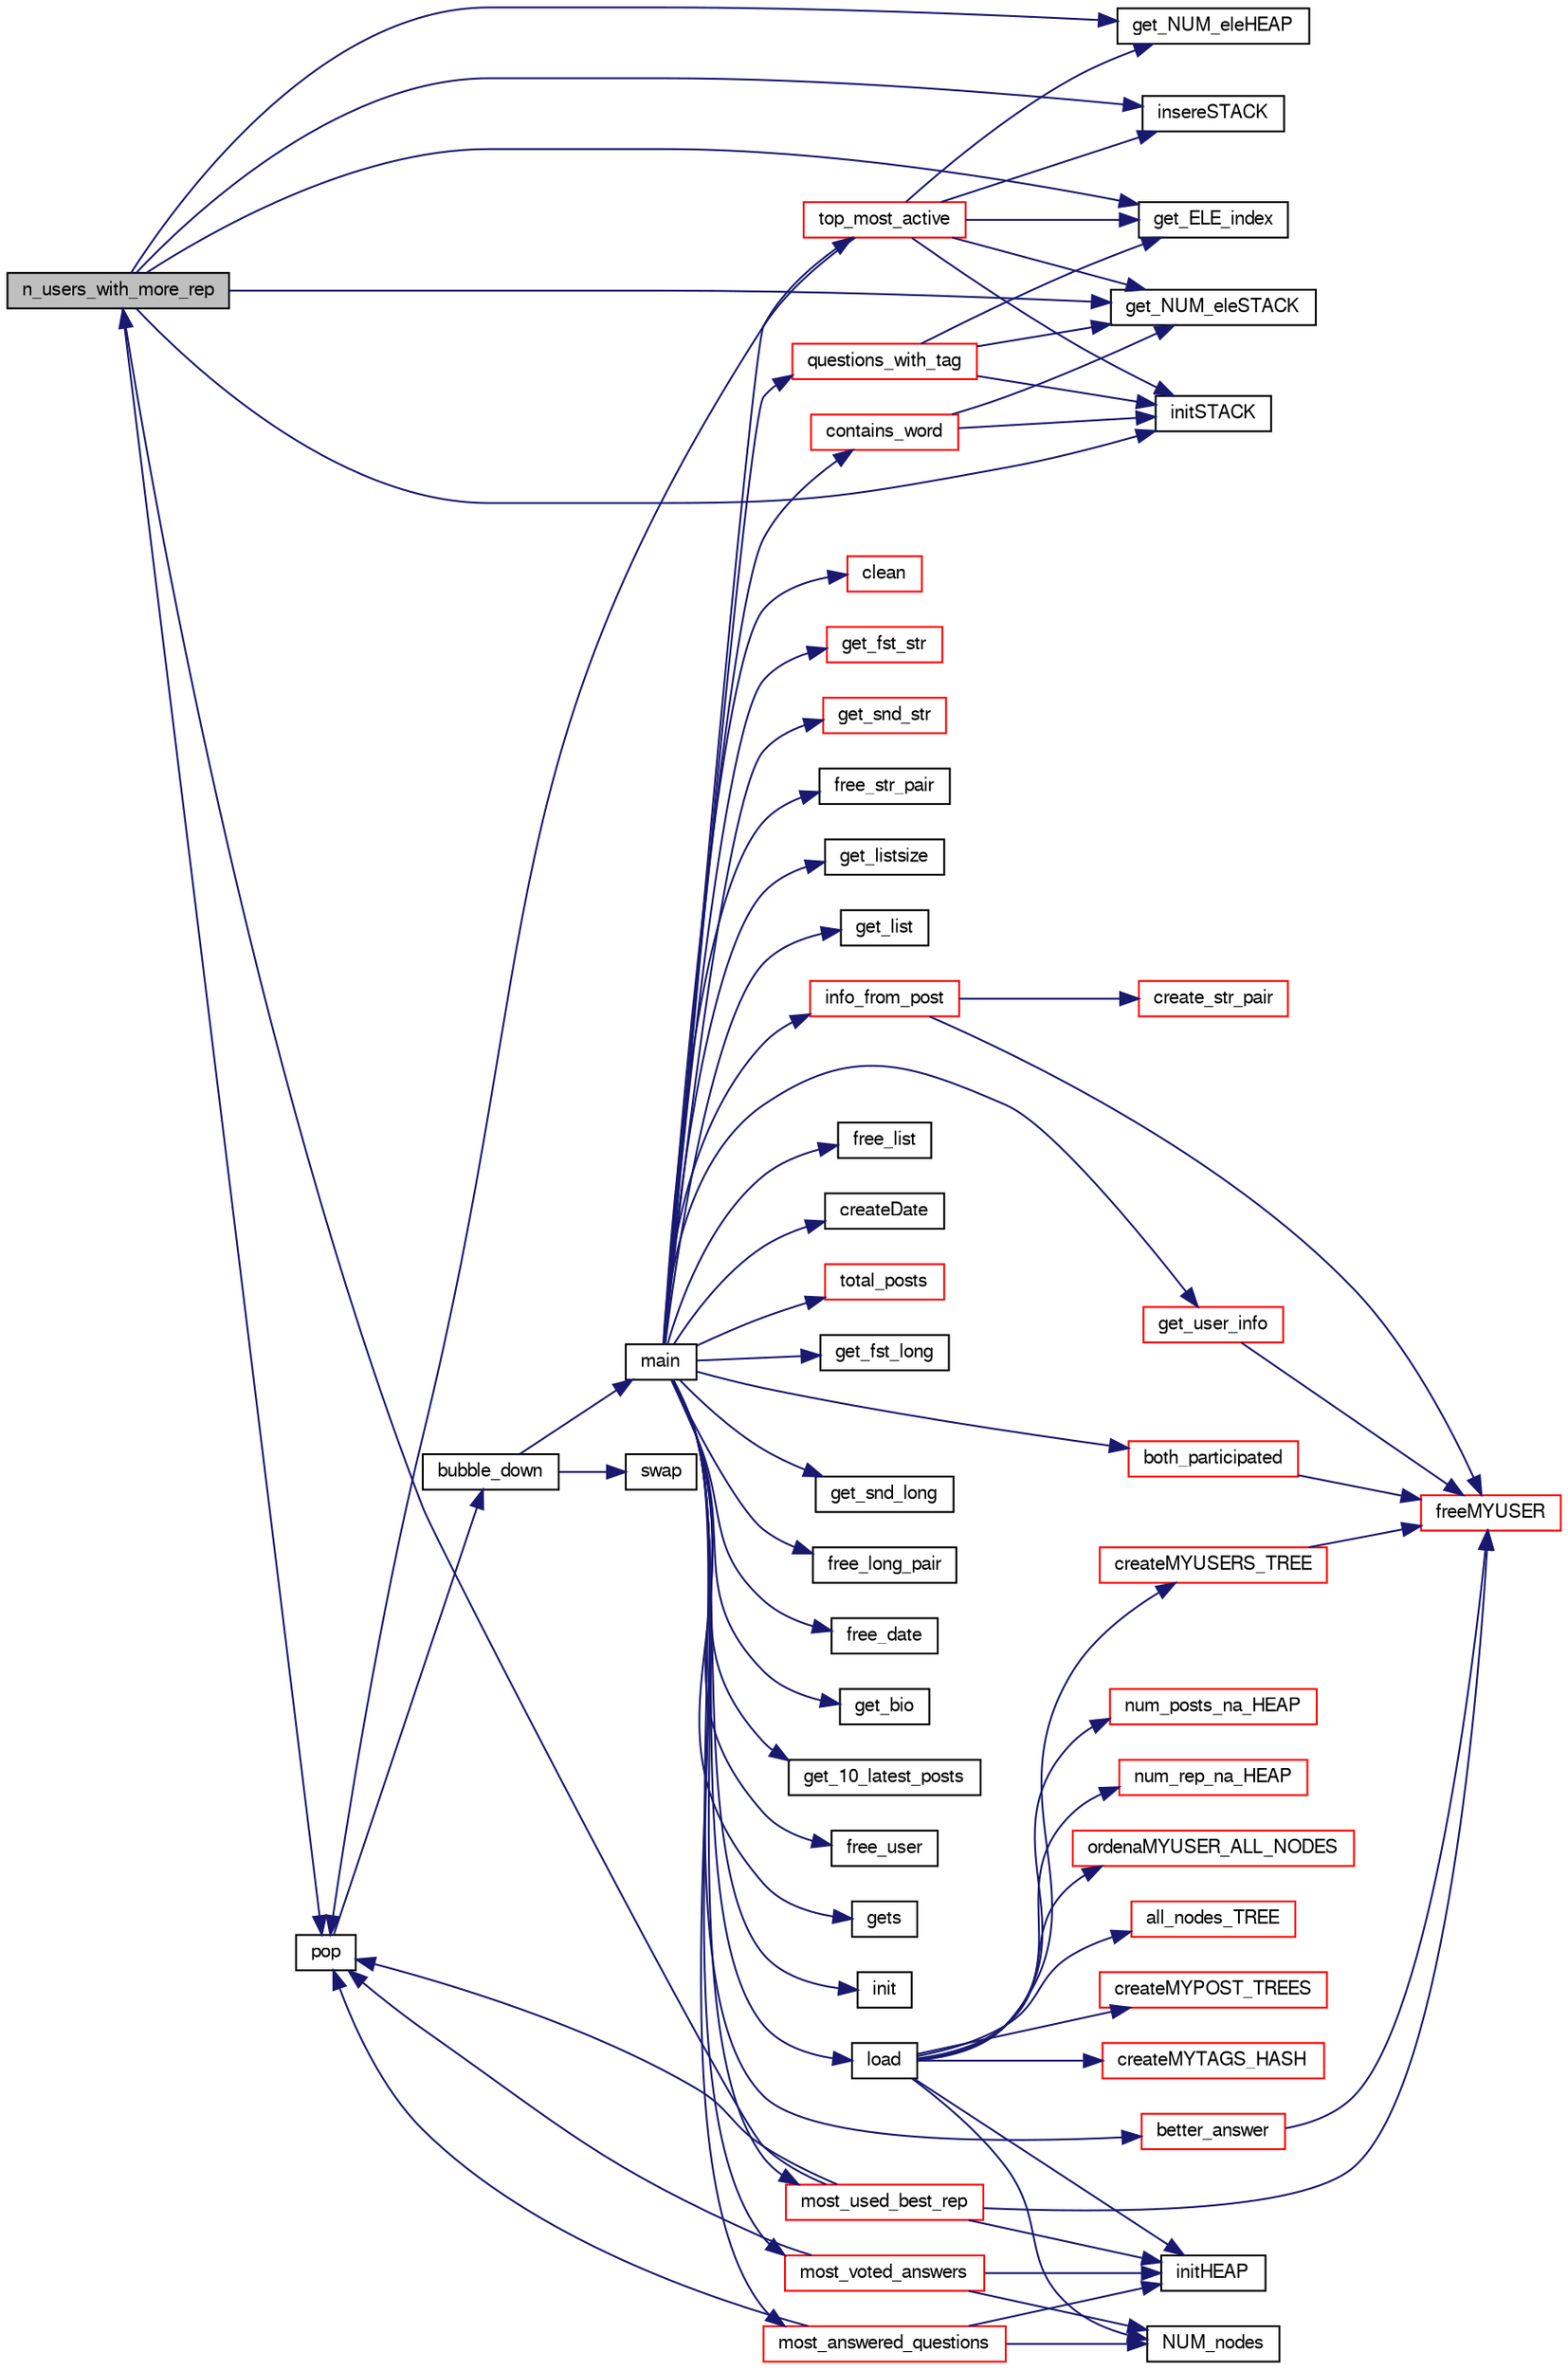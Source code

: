 digraph "n_users_with_more_rep"
{
  edge [fontname="FreeSans",fontsize="10",labelfontname="FreeSans",labelfontsize="10"];
  node [fontname="FreeSans",fontsize="10",shape=record];
  rankdir="LR";
  Node1 [label="n_users_with_more_rep",height=0.2,width=0.4,color="black", fillcolor="grey75", style="filled", fontcolor="black"];
  Node1 -> Node2 [color="midnightblue",fontsize="10",style="solid",fontname="FreeSans"];
  Node2 [label="get_ELE_index",height=0.2,width=0.4,color="black", fillcolor="white", style="filled",URL="$myheap_8c.html#a56c64ef125b8197fc4c1fe2b6f5d9246",tooltip="Função que devolve o elemento numa dada posição. "];
  Node1 -> Node3 [color="midnightblue",fontsize="10",style="solid",fontname="FreeSans"];
  Node3 [label="get_NUM_eleHEAP",height=0.2,width=0.4,color="black", fillcolor="white", style="filled",URL="$myheap_8c.html#a6c8800720431a0532ec419b602312e90",tooltip="Função que calcula o número de elementos na heap. "];
  Node1 -> Node4 [color="midnightblue",fontsize="10",style="solid",fontname="FreeSans"];
  Node4 [label="get_NUM_eleSTACK",height=0.2,width=0.4,color="black", fillcolor="white", style="filled",URL="$myheap_8c.html#a29d435d9fdcfcb3219b13f5a2c68b2d7",tooltip="Função que calcula o número de elementos na stack. "];
  Node1 -> Node5 [color="midnightblue",fontsize="10",style="solid",fontname="FreeSans"];
  Node5 [label="initSTACK",height=0.2,width=0.4,color="black", fillcolor="white", style="filled",URL="$myheap_8c.html#a6488363349a060635e8e1532e98a7b50",tooltip="Função que inicializa uma stack. "];
  Node1 -> Node6 [color="midnightblue",fontsize="10",style="solid",fontname="FreeSans"];
  Node6 [label="insereSTACK",height=0.2,width=0.4,color="black", fillcolor="white", style="filled",URL="$myheap_8c.html#ab981b6fd5642e51aa82b38fa4e046d7d",tooltip="Função insere um elemento na stack. "];
  Node1 -> Node7 [color="midnightblue",fontsize="10",style="solid",fontname="FreeSans"];
  Node7 [label="pop",height=0.2,width=0.4,color="black", fillcolor="white", style="filled",URL="$myheap_8c.html#a835a400b71780f44bd1e8e00afe03e25",tooltip="Função que retira um elemento na heap. "];
  Node7 -> Node8 [color="midnightblue",fontsize="10",style="solid",fontname="FreeSans"];
  Node8 [label="bubble_down",height=0.2,width=0.4,color="black", fillcolor="white", style="filled",URL="$myheap_8c.html#a8060dd960c3242b7250e5a7d730593d6",tooltip="Função que realiza as operações necessárias depois de se retirar um elemento. "];
  Node8 -> Node9 [color="midnightblue",fontsize="10",style="solid",fontname="FreeSans"];
  Node9 [label="main",height=0.2,width=0.4,color="black", fillcolor="white", style="filled",URL="$main_8c.html#ae66f6b31b5ad750f1fe042a706a4e3d4"];
  Node9 -> Node10 [color="midnightblue",fontsize="10",style="solid",fontname="FreeSans"];
  Node10 [label="gets",height=0.2,width=0.4,color="black", fillcolor="white", style="filled",URL="$main_8c.html#ad23cf6ce344e3cdbbe53eee7e9a83b5c"];
  Node9 -> Node11 [color="midnightblue",fontsize="10",style="solid",fontname="FreeSans"];
  Node11 [label="init",height=0.2,width=0.4,color="black", fillcolor="white", style="filled",URL="$interface_8c.html#aadd031ccf1ce5bbb27994ef338ca2750",tooltip="Função inicializa a estrutura da comunidade. "];
  Node9 -> Node12 [color="midnightblue",fontsize="10",style="solid",fontname="FreeSans"];
  Node12 [label="load",height=0.2,width=0.4,color="black", fillcolor="white", style="filled",URL="$interface_8c.html#a644c94e592239aa49a0cf315d69b1c64",tooltip="Função dá load aos ficheiros xml. "];
  Node12 -> Node13 [color="midnightblue",fontsize="10",style="solid",fontname="FreeSans"];
  Node13 [label="all_nodes_TREE",height=0.2,width=0.4,color="red", fillcolor="white", style="filled",URL="$mytree_8c.html#a17a8ea7e6d4797b33aa29a947d5bcd99",tooltip="Função que vai ser aplicada a todos os nodos. "];
  Node12 -> Node14 [color="midnightblue",fontsize="10",style="solid",fontname="FreeSans"];
  Node14 [label="createMYPOST_TREES",height=0.2,width=0.4,color="red", fillcolor="white", style="filled",URL="$loading_8c.html#a52422d368261141da27ba7efc94ef364",tooltip="Função que cria as àrvores balanceadas de posts segundo id e data de criação. "];
  Node12 -> Node15 [color="midnightblue",fontsize="10",style="solid",fontname="FreeSans"];
  Node15 [label="createMYTAGS_HASH",height=0.2,width=0.4,color="red", fillcolor="white", style="filled",URL="$mytags_8c.html#a011d090eff9ffacec73564383b5135f7",tooltip="Função que efetua o parsing do ficheiro das Tags e as coloca numa tabela de hash do glib..."];
  Node12 -> Node16 [color="midnightblue",fontsize="10",style="solid",fontname="FreeSans"];
  Node16 [label="createMYUSERS_TREE",height=0.2,width=0.4,color="red", fillcolor="white", style="filled",URL="$myuser_8c.html#a773f5af522e3e98df29de85f9d01efd0",tooltip="Função lê o ficheiro User.xml e cria uma arvore. "];
  Node16 -> Node17 [color="midnightblue",fontsize="10",style="solid",fontname="FreeSans"];
  Node17 [label="freeMYUSER",height=0.2,width=0.4,color="red", fillcolor="white", style="filled",URL="$myuser_8c.html#a5123e16973f221037824315bb060bc91",tooltip="Função que liberta a memória de um user. "];
  Node12 -> Node18 [color="midnightblue",fontsize="10",style="solid",fontname="FreeSans"];
  Node18 [label="initHEAP",height=0.2,width=0.4,color="black", fillcolor="white", style="filled",URL="$myheap_8c.html#a44845a1b3aac4d334bca3c2755ff05a8",tooltip="Função que inicializa um heap. "];
  Node12 -> Node19 [color="midnightblue",fontsize="10",style="solid",fontname="FreeSans"];
  Node19 [label="NUM_nodes",height=0.2,width=0.4,color="black", fillcolor="white", style="filled",URL="$mytree_8c.html#a990de629e1b49240c87e7792b2b801ba",tooltip="Função que devolve o número de nodos da árvore. "];
  Node12 -> Node20 [color="midnightblue",fontsize="10",style="solid",fontname="FreeSans"];
  Node20 [label="num_posts_na_HEAP",height=0.2,width=0.4,color="red", fillcolor="white", style="filled",URL="$interface_8c.html#ae5f33a943c4ae2dae9412708c17cc53f",tooltip="Função auxiliar adiciona a informação da data de um nodo MYUSER numa heap. "];
  Node12 -> Node21 [color="midnightblue",fontsize="10",style="solid",fontname="FreeSans"];
  Node21 [label="num_rep_na_HEAP",height=0.2,width=0.4,color="red", fillcolor="white", style="filled",URL="$interface_8c.html#a37bc5ac324407a740abf0344028521dc",tooltip="Função auxiliar que adiciona a informação da data de um nodo MYUSER numa heap para reputação..."];
  Node12 -> Node22 [color="midnightblue",fontsize="10",style="solid",fontname="FreeSans"];
  Node22 [label="ordenaMYUSER_ALL_NODES",height=0.2,width=0.4,color="red", fillcolor="white", style="filled",URL="$interface_8c.html#a09c170a601e6acc0104214461a9a3432",tooltip="Função auxiliar que ordena os posts de um user. "];
  Node9 -> Node23 [color="midnightblue",fontsize="10",style="solid",fontname="FreeSans"];
  Node23 [label="info_from_post",height=0.2,width=0.4,color="red", fillcolor="white", style="filled",URL="$interface_8c.html#ac297866fc062cda7f009927571ab55dc",tooltip="Função retorna a informacao de um post. "];
  Node23 -> Node24 [color="midnightblue",fontsize="10",style="solid",fontname="FreeSans"];
  Node24 [label="create_str_pair",height=0.2,width=0.4,color="red", fillcolor="white", style="filled",URL="$pair_8c.html#a74ded53b8d5331583b8dd5ed1903d99d"];
  Node23 -> Node17 [color="midnightblue",fontsize="10",style="solid",fontname="FreeSans"];
  Node9 -> Node25 [color="midnightblue",fontsize="10",style="solid",fontname="FreeSans"];
  Node25 [label="get_fst_str",height=0.2,width=0.4,color="red", fillcolor="white", style="filled",URL="$pair_8c.html#a7fd7e0de9b36a881aea105f87e937b66"];
  Node9 -> Node26 [color="midnightblue",fontsize="10",style="solid",fontname="FreeSans"];
  Node26 [label="get_snd_str",height=0.2,width=0.4,color="red", fillcolor="white", style="filled",URL="$pair_8c.html#aeaab07e30eb8dc91dbd9adae4b3be6d4"];
  Node9 -> Node27 [color="midnightblue",fontsize="10",style="solid",fontname="FreeSans"];
  Node27 [label="free_str_pair",height=0.2,width=0.4,color="black", fillcolor="white", style="filled",URL="$pair_8c.html#acee0a394fd3770f7d531a56f13915aad"];
  Node9 -> Node28 [color="midnightblue",fontsize="10",style="solid",fontname="FreeSans"];
  Node28 [label="top_most_active",height=0.2,width=0.4,color="red", fillcolor="white", style="filled",URL="$interface_8c.html#aea6f8074566f0a5373ea67b3469fd4cc",tooltip="Função que calcula os N utilizadores com mais posts. "];
  Node28 -> Node5 [color="midnightblue",fontsize="10",style="solid",fontname="FreeSans"];
  Node28 -> Node4 [color="midnightblue",fontsize="10",style="solid",fontname="FreeSans"];
  Node28 -> Node2 [color="midnightblue",fontsize="10",style="solid",fontname="FreeSans"];
  Node28 -> Node3 [color="midnightblue",fontsize="10",style="solid",fontname="FreeSans"];
  Node28 -> Node7 [color="midnightblue",fontsize="10",style="solid",fontname="FreeSans"];
  Node28 -> Node6 [color="midnightblue",fontsize="10",style="solid",fontname="FreeSans"];
  Node9 -> Node29 [color="midnightblue",fontsize="10",style="solid",fontname="FreeSans"];
  Node29 [label="get_listsize",height=0.2,width=0.4,color="black", fillcolor="white", style="filled",URL="$list_8c.html#a666b5a611c14e7471326bd8408b83670"];
  Node9 -> Node30 [color="midnightblue",fontsize="10",style="solid",fontname="FreeSans"];
  Node30 [label="get_list",height=0.2,width=0.4,color="black", fillcolor="white", style="filled",URL="$list_8c.html#a8bd1bfbc125c15a8fdb8047b37333438"];
  Node9 -> Node31 [color="midnightblue",fontsize="10",style="solid",fontname="FreeSans"];
  Node31 [label="free_list",height=0.2,width=0.4,color="black", fillcolor="white", style="filled",URL="$list_8c.html#a9b1c30494f0b8a4bc01710ff04b68321"];
  Node9 -> Node32 [color="midnightblue",fontsize="10",style="solid",fontname="FreeSans"];
  Node32 [label="createDate",height=0.2,width=0.4,color="black", fillcolor="white", style="filled",URL="$date_8c.html#a1b3eda1abec069a68e3734d8396b2e66"];
  Node9 -> Node33 [color="midnightblue",fontsize="10",style="solid",fontname="FreeSans"];
  Node33 [label="total_posts",height=0.2,width=0.4,color="red", fillcolor="white", style="filled",URL="$interface_8c.html#a58aee481445828846cbb908c20800265",tooltip="Função que dado um intervalo de tempo obtem o numero total de perguntas e respostas. "];
  Node9 -> Node34 [color="midnightblue",fontsize="10",style="solid",fontname="FreeSans"];
  Node34 [label="get_fst_long",height=0.2,width=0.4,color="black", fillcolor="white", style="filled",URL="$pair_8c.html#a422a2b6321647ced4032eb7132f49d9f"];
  Node9 -> Node35 [color="midnightblue",fontsize="10",style="solid",fontname="FreeSans"];
  Node35 [label="get_snd_long",height=0.2,width=0.4,color="black", fillcolor="white", style="filled",URL="$pair_8c.html#a2c060497bd3a5fa446d9aa16f152d6a8"];
  Node9 -> Node36 [color="midnightblue",fontsize="10",style="solid",fontname="FreeSans"];
  Node36 [label="free_long_pair",height=0.2,width=0.4,color="black", fillcolor="white", style="filled",URL="$pair_8c.html#a0869e7c0d21112dee6f20a6a6c6de009"];
  Node9 -> Node37 [color="midnightblue",fontsize="10",style="solid",fontname="FreeSans"];
  Node37 [label="free_date",height=0.2,width=0.4,color="black", fillcolor="white", style="filled",URL="$date_8c.html#a2428331a018772af26d6691fb9c1166c"];
  Node9 -> Node38 [color="midnightblue",fontsize="10",style="solid",fontname="FreeSans"];
  Node38 [label="questions_with_tag",height=0.2,width=0.4,color="red", fillcolor="white", style="filled",URL="$interface_8c.html#a3833b4111827095f7654ff0b1ec6a6ee",tooltip="Função que dado um intervalo de tempo retornar todas as perguntas contendo uma determinada tag..."];
  Node38 -> Node5 [color="midnightblue",fontsize="10",style="solid",fontname="FreeSans"];
  Node38 -> Node4 [color="midnightblue",fontsize="10",style="solid",fontname="FreeSans"];
  Node38 -> Node2 [color="midnightblue",fontsize="10",style="solid",fontname="FreeSans"];
  Node9 -> Node39 [color="midnightblue",fontsize="10",style="solid",fontname="FreeSans"];
  Node39 [label="get_user_info",height=0.2,width=0.4,color="red", fillcolor="white", style="filled",URL="$interface_8c.html#abbe8e56c4e4552c93a81a625ea641869",tooltip="Função que dado um id de um user devolve informacao sobre este mesmo. "];
  Node39 -> Node17 [color="midnightblue",fontsize="10",style="solid",fontname="FreeSans"];
  Node9 -> Node40 [color="midnightblue",fontsize="10",style="solid",fontname="FreeSans"];
  Node40 [label="get_bio",height=0.2,width=0.4,color="black", fillcolor="white", style="filled",URL="$user_8c.html#afc0f940f83091f1ce056e2a2682943c2"];
  Node9 -> Node41 [color="midnightblue",fontsize="10",style="solid",fontname="FreeSans"];
  Node41 [label="get_10_latest_posts",height=0.2,width=0.4,color="black", fillcolor="white", style="filled",URL="$user_8c.html#a738e16e1446e2ae087b97f4c7863b9f1"];
  Node9 -> Node42 [color="midnightblue",fontsize="10",style="solid",fontname="FreeSans"];
  Node42 [label="free_user",height=0.2,width=0.4,color="black", fillcolor="white", style="filled",URL="$user_8c.html#aea0883335bb98ce1772d19cd544a92e7"];
  Node9 -> Node43 [color="midnightblue",fontsize="10",style="solid",fontname="FreeSans"];
  Node43 [label="most_voted_answers",height=0.2,width=0.4,color="red", fillcolor="white", style="filled",URL="$interface_8c.html#abee0976337de52cefdc4e840c803f2f4",tooltip="Função que dado um intervalo de tempo calcula os N posts com melhor score. "];
  Node43 -> Node18 [color="midnightblue",fontsize="10",style="solid",fontname="FreeSans"];
  Node43 -> Node19 [color="midnightblue",fontsize="10",style="solid",fontname="FreeSans"];
  Node43 -> Node7 [color="midnightblue",fontsize="10",style="solid",fontname="FreeSans"];
  Node9 -> Node44 [color="midnightblue",fontsize="10",style="solid",fontname="FreeSans"];
  Node44 [label="most_answered_questions",height=0.2,width=0.4,color="red", fillcolor="white", style="filled",URL="$interface_8c.html#a4847929aa84113b38e6804acefdfd6a4",tooltip="Função que dado um intervalo de tempo calcula as N perguntas com mais respostas. "];
  Node44 -> Node18 [color="midnightblue",fontsize="10",style="solid",fontname="FreeSans"];
  Node44 -> Node19 [color="midnightblue",fontsize="10",style="solid",fontname="FreeSans"];
  Node44 -> Node7 [color="midnightblue",fontsize="10",style="solid",fontname="FreeSans"];
  Node9 -> Node45 [color="midnightblue",fontsize="10",style="solid",fontname="FreeSans"];
  Node45 [label="contains_word",height=0.2,width=0.4,color="red", fillcolor="white", style="filled",URL="$interface_8c.html#aade1f77088e1f4e6806c3ee8d33a5d41",tooltip="Função que obtém os id&#39;s das N perguntas mais recentes cujo título contém uma dada palavra..."];
  Node45 -> Node4 [color="midnightblue",fontsize="10",style="solid",fontname="FreeSans"];
  Node45 -> Node5 [color="midnightblue",fontsize="10",style="solid",fontname="FreeSans"];
  Node9 -> Node46 [color="midnightblue",fontsize="10",style="solid",fontname="FreeSans"];
  Node46 [label="both_participated",height=0.2,width=0.4,color="red", fillcolor="white", style="filled",URL="$interface_8c.html#ab2069c6237b5ab6647937173d43d9bac",tooltip="Função que dado 2 users retorna as N perguntas em que ambos participaram. "];
  Node46 -> Node17 [color="midnightblue",fontsize="10",style="solid",fontname="FreeSans"];
  Node9 -> Node47 [color="midnightblue",fontsize="10",style="solid",fontname="FreeSans"];
  Node47 [label="better_answer",height=0.2,width=0.4,color="red", fillcolor="white", style="filled",URL="$interface_8c.html#af0bd178e59de59a12a227a1cc5124c58",tooltip="Função que dado um id de um post devolve a resposta melhor cotada desse post. "];
  Node47 -> Node17 [color="midnightblue",fontsize="10",style="solid",fontname="FreeSans"];
  Node9 -> Node48 [color="midnightblue",fontsize="10",style="solid",fontname="FreeSans"];
  Node48 [label="most_used_best_rep",height=0.2,width=0.4,color="red", fillcolor="white", style="filled",URL="$interface_8c.html#aa048ff54eec00113e9e16d530370fcc1",tooltip="Função que obtém o número de ocorrencias das N tags mais usadas num dado período de tempo pelos N use..."];
  Node48 -> Node17 [color="midnightblue",fontsize="10",style="solid",fontname="FreeSans"];
  Node48 -> Node18 [color="midnightblue",fontsize="10",style="solid",fontname="FreeSans"];
  Node48 -> Node1 [color="midnightblue",fontsize="10",style="solid",fontname="FreeSans"];
  Node48 -> Node7 [color="midnightblue",fontsize="10",style="solid",fontname="FreeSans"];
  Node9 -> Node49 [color="midnightblue",fontsize="10",style="solid",fontname="FreeSans"];
  Node49 [label="clean",height=0.2,width=0.4,color="red", fillcolor="white", style="filled",URL="$interface_8c.html#ab7f080e43dc99c5cde2c66249cafa252",tooltip="Função que liberta a memória da estrutura. "];
  Node8 -> Node50 [color="midnightblue",fontsize="10",style="solid",fontname="FreeSans"];
  Node50 [label="swap",height=0.2,width=0.4,color="black", fillcolor="white", style="filled",URL="$myheap_8c.html#a3f088393e484064f4b66e9d0c4413dd3",tooltip="Função troca 2 elementos no array. "];
}
